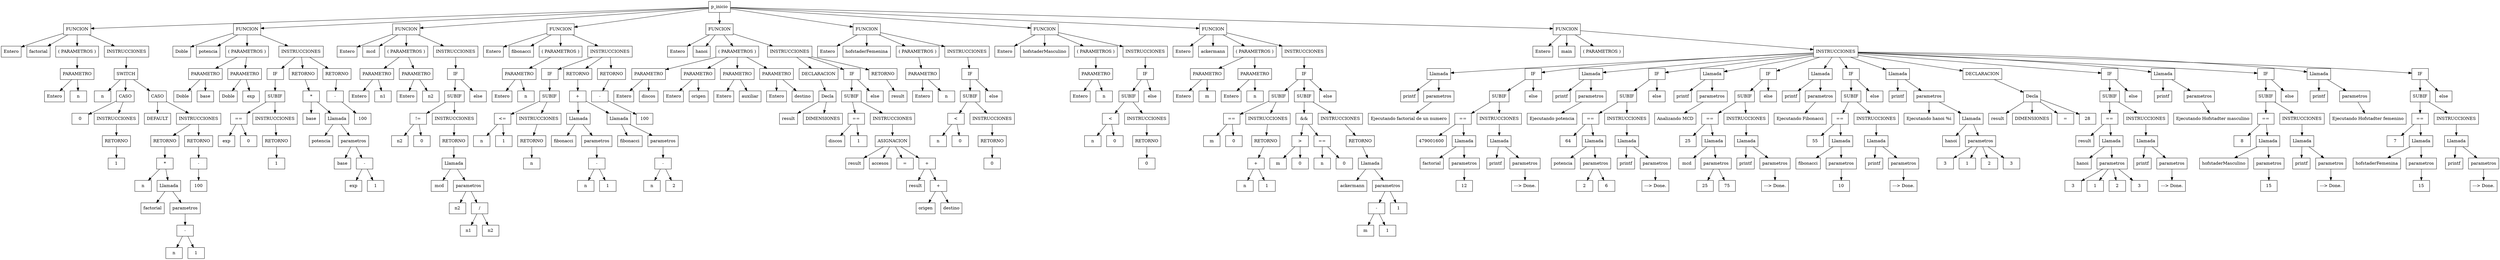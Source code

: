 digraph Q { 
  node [shape=record];
node53[label="FUNCION"];
p_inicio ->node53;
node54[label="Entero"];
node53 -> node54;
node55[label="factorial"];
node53 -> node55;
node56[label="( PARAMETROS )"];
node53 -> node56;
node0[label="PARAMETRO"];
node56 -> node0;
node1[label="Entero"];
node0 -> node1;
node2[label="n"];
node0 -> node2;
node57[label="{ INSTRUCCIONES }"];
node53 -> node57;
node48[label="SWITCH"];
node57 -> node48;
node3[label="n"];
node48 -> node3;
node11[label="CASO"];
node48 -> node11;
node4[label="0"];
node11 -> node4;
node13[label="INSTRUCCIONES"];
node11 -> node13;
node6[label="RETORNO"];
node13 -> node6;
node5[label="1"];
node6 -> node5;
node43[label="CASO"];
node48 -> node43;
node44[label="DEFAULT"];
node43 -> node44;
node45[label="INSTRUCCIONES"];
node43 -> node45;
node27[label="RETORNO"];
node45 -> node27;
node26[label="*"];
node27 -> node26;
node16[label="n"];
node26 -> node16;
node20[label="Llamada"];
node26 -> node20;
node21[label="factorial"];
node20 -> node21;
node22[label="parametros"];
node20 -> node22;
node19[label="-"];
node22 -> node19;
node17[label="n"];
node19 -> node17;
node18[label="1"];
node19 -> node18;
node38[label="RETORNO"];
node45 -> node38;
node33[label="-"];
node38 -> node33;
node32[label="100"];
node33 -> node32;
node113[label="FUNCION"];
p_inicio ->node113;
node114[label="Doble"];
node113 -> node114;
node115[label="potencia"];
node113 -> node115;
node116[label="( PARAMETROS )"];
node113 -> node116;
node58[label="PARAMETRO"];
node116 -> node58;
node59[label="Doble"];
node58 -> node59;
node60[label="base"];
node58 -> node60;
node61[label="PARAMETRO"];
node116 -> node61;
node62[label="Doble"];
node61 -> node62;
node63[label="exp"];
node61 -> node63;
node117[label="{ INSTRUCCIONES }"];
node113 -> node117;
node79[label="IF"];
node117 -> node79;
node73[label="SUBIF"];
node79 -> node73;
node66[label="=="];
node73 -> node66;
node64[label="exp"];
node66 -> node64;
node65[label="0"];
node66 -> node65;
node74[label="INSTRUCCIONES"];
node73 -> node74;
node68[label="RETORNO"];
node74 -> node68;
node67[label="1"];
node68 -> node67;
node97[label="RETORNO"];
node117 -> node97;
node96[label="*"];
node97 -> node96;
node85[label="base"];
node96 -> node85;
node90[label="Llamada"];
node96 -> node90;
node91[label="potencia"];
node90 -> node91;
node92[label="parametros"];
node90 -> node92;
node86[label="base"];
node92 -> node86;
node89[label="-"];
node92 -> node89;
node87[label="exp"];
node89 -> node87;
node88[label="1"];
node89 -> node88;
node108[label="RETORNO"];
node117 -> node108;
node103[label="-"];
node108 -> node103;
node102[label="100"];
node103 -> node102;
node160[label="FUNCION"];
p_inicio ->node160;
node161[label="Entero"];
node160 -> node161;
node162[label="mcd"];
node160 -> node162;
node163[label="( PARAMETROS )"];
node160 -> node163;
node118[label="PARAMETRO"];
node163 -> node118;
node119[label="Entero"];
node118 -> node119;
node120[label="n1"];
node118 -> node120;
node121[label="PARAMETRO"];
node163 -> node121;
node122[label="Entero"];
node121 -> node122;
node123[label="n2"];
node121 -> node123;
node164[label="{ INSTRUCCIONES }"];
node160 -> node164;
node154[label="IF"];
node164 -> node154;
node142[label="SUBIF"];
node154 -> node142;
node126[label="!="];
node142 -> node126;
node124[label="n2"];
node126 -> node124;
node125[label="0"];
node126 -> node125;
node143[label="INSTRUCCIONES"];
node142 -> node143;
node137[label="RETORNO"];
node143 -> node137;
node131[label="Llamada"];
node137 -> node131;
node132[label="mcd"];
node131 -> node132;
node133[label="parametros"];
node131 -> node133;
node127[label="n2"];
node133 -> node127;
node130[label="/"];
node133 -> node130;
node128[label="n1"];
node130 -> node128;
node129[label="n2"];
node130 -> node129;
node155[label="else"];
node154 -> node155;
node224[label="FUNCION"];
p_inicio ->node224;
node225[label="Entero"];
node224 -> node225;
node226[label="fibonacci"];
node224 -> node226;
node227[label="( PARAMETROS )"];
node224 -> node227;
node165[label="PARAMETRO"];
node227 -> node165;
node166[label="Entero"];
node165 -> node166;
node167[label="n"];
node165 -> node167;
node228[label="{ INSTRUCCIONES }"];
node224 -> node228;
node183[label="IF"];
node228 -> node183;
node177[label="SUBIF"];
node183 -> node177;
node170[label="\<="];
node177 -> node170;
node168[label="n"];
node170 -> node168;
node169[label="1"];
node170 -> node169;
node178[label="INSTRUCCIONES"];
node177 -> node178;
node172[label="RETORNO"];
node178 -> node172;
node171[label="n"];
node172 -> node171;
node208[label="RETORNO"];
node228 -> node208;
node207[label="+"];
node208 -> node207;
node192[label="Llamada"];
node207 -> node192;
node193[label="fibonacci"];
node192 -> node193;
node194[label="parametros"];
node192 -> node194;
node191[label="-"];
node194 -> node191;
node189[label="n"];
node191 -> node189;
node190[label="1"];
node191 -> node190;
node201[label="Llamada"];
node207 -> node201;
node202[label="fibonacci"];
node201 -> node202;
node203[label="parametros"];
node201 -> node203;
node200[label="-"];
node203 -> node200;
node198[label="n"];
node200 -> node198;
node199[label="2"];
node200 -> node199;
node219[label="RETORNO"];
node228 -> node219;
node214[label="-"];
node219 -> node214;
node213[label="100"];
node214 -> node213;
node333[label="FUNCION"];
p_inicio ->node333;
node334[label="Entero"];
node333 -> node334;
node335[label="hanoi"];
node333 -> node335;
node336[label="( PARAMETROS )"];
node333 -> node336;
node229[label="PARAMETRO"];
node336 -> node229;
node230[label="Entero"];
node229 -> node230;
node231[label="discos"];
node229 -> node231;
node232[label="PARAMETRO"];
node336 -> node232;
node233[label="Entero"];
node232 -> node233;
node234[label="origen"];
node232 -> node234;
node235[label="PARAMETRO"];
node336 -> node235;
node236[label="Entero"];
node235 -> node236;
node237[label="auxiliar"];
node235 -> node237;
node238[label="PARAMETRO"];
node336 -> node238;
node239[label="Entero"];
node238 -> node239;
node240[label="destino"];
node238 -> node240;
node337[label="{ INSTRUCCIONES }"];
node333 -> node337;
node245[label="DECLARACION"];
node337 -> node245;
node241[label="Decla"];
node245 -> node241;
node242[label="result"];
node241 -> node242;
node243[label="DIMENSIONES"];
node241 -> node243;
node321[label="IF"];
node337 -> node321;
node265[label="SUBIF"];
node321 -> node265;
node250[label="=="];
node265 -> node250;
node248[label="discos"];
node250 -> node248;
node249[label="1"];
node250 -> node249;
node266[label="INSTRUCCIONES"];
node265 -> node266;
node261[label="ASIGNACION"];
node266 -> node261;
node262[label="result"];
node261 -> node262;
node263[label="accesos"];
node261 -> node263;
node264[label="="];
node261 -> node264;
node260[label="+"];
node261 -> node260;
node251[label="result"];
node260 -> node251;
node254[label="+"];
node260 -> node254;
node252[label="origen"];
node254 -> node252;
node253[label="destino"];
node254 -> node253;
node322[label="else"];
node321 -> node322;
node328[label="RETORNO"];
node337 -> node328;
node327[label="result"];
node328 -> node327;
node410[label="FUNCION"];
p_inicio ->node410;
node411[label="Entero"];
node410 -> node411;
node412[label="hofstaderFemenina"];
node410 -> node412;
node413[label="( PARAMETROS )"];
node410 -> node413;
node338[label="PARAMETRO"];
node413 -> node338;
node339[label="Entero"];
node338 -> node339;
node340[label="n"];
node338 -> node340;
node414[label="{ INSTRUCCIONES }"];
node410 -> node414;
node404[label="IF"];
node414 -> node404;
node350[label="SUBIF"];
node404 -> node350;
node343[label="\<"];
node350 -> node343;
node341[label="n"];
node343 -> node341;
node342[label="0"];
node343 -> node342;
node351[label="INSTRUCCIONES"];
node350 -> node351;
node345[label="RETORNO"];
node351 -> node345;
node344[label="0"];
node345 -> node344;
node405[label="else"];
node404 -> node405;
node487[label="FUNCION"];
p_inicio ->node487;
node488[label="Entero"];
node487 -> node488;
node489[label="hofstaderMasculino"];
node487 -> node489;
node490[label="( PARAMETROS )"];
node487 -> node490;
node415[label="PARAMETRO"];
node490 -> node415;
node416[label="Entero"];
node415 -> node416;
node417[label="n"];
node415 -> node417;
node491[label="{ INSTRUCCIONES }"];
node487 -> node491;
node481[label="IF"];
node491 -> node481;
node427[label="SUBIF"];
node481 -> node427;
node420[label="\<"];
node427 -> node420;
node418[label="n"];
node420 -> node418;
node419[label="0"];
node420 -> node419;
node428[label="INSTRUCCIONES"];
node427 -> node428;
node422[label="RETORNO"];
node428 -> node422;
node421[label="0"];
node422 -> node421;
node482[label="else"];
node481 -> node482;
node578[label="FUNCION"];
p_inicio ->node578;
node579[label="Entero"];
node578 -> node579;
node580[label="ackermann"];
node578 -> node580;
node581[label="( PARAMETROS )"];
node578 -> node581;
node492[label="PARAMETRO"];
node581 -> node492;
node493[label="Entero"];
node492 -> node493;
node494[label="m"];
node492 -> node494;
node495[label="PARAMETRO"];
node581 -> node495;
node496[label="Entero"];
node495 -> node496;
node497[label="n"];
node495 -> node497;
node582[label="{ INSTRUCCIONES }"];
node578 -> node582;
node572[label="IF"];
node582 -> node572;
node514[label="SUBIF"];
node572 -> node514;
node500[label="=="];
node514 -> node500;
node498[label="m"];
node500 -> node498;
node499[label="0"];
node500 -> node499;
node515[label="INSTRUCCIONES"];
node514 -> node515;
node509[label="RETORNO"];
node515 -> node509;
node503[label="+"];
node509 -> node503;
node501[label="n"];
node503 -> node501;
node502[label="1"];
node503 -> node502;
node542[label="SUBIF"];
node572 -> node542;
node526[label="&&"];
node542 -> node526;
node522[label="\>"];
node526 -> node522;
node520[label="m"];
node522 -> node520;
node521[label="0"];
node522 -> node521;
node525[label="=="];
node526 -> node525;
node523[label="n"];
node525 -> node523;
node524[label="0"];
node525 -> node524;
node543[label="INSTRUCCIONES"];
node542 -> node543;
node537[label="RETORNO"];
node543 -> node537;
node531[label="Llamada"];
node537 -> node531;
node532[label="ackermann"];
node531 -> node532;
node533[label="parametros"];
node531 -> node533;
node529[label="-"];
node533 -> node529;
node527[label="m"];
node529 -> node527;
node528[label="1"];
node529 -> node528;
node530[label="1"];
node533 -> node530;
node573[label="else"];
node572 -> node573;
node900[label="FUNCION"];
p_inicio ->node900;
node901[label="Entero"];
node900 -> node901;
node902[label="main"];
node900 -> node902;
node903[label="( PARAMETROS )"];
node900 -> node903;
node904[label="{ INSTRUCCIONES }"];
node900 -> node904;
node584[label="Llamada"];
node904 -> node584;
node585[label="printf"];
node584 -> node585;
node586[label="parametros"];
node584 -> node586;
node583[label="Ejecutando factorial de un numero\n"];
node586 -> node583;
node619[label="IF"];
node904 -> node619;
node606[label="SUBIF"];
node619 -> node606;
node598[label="=="];
node606 -> node598;
node590[label="479001600"];
node598 -> node590;
node592[label="Llamada"];
node598 -> node592;
node593[label="factorial"];
node592 -> node593;
node594[label="parametros"];
node592 -> node594;
node591[label="12"];
node594 -> node591;
node607[label="INSTRUCCIONES"];
node606 -> node607;
node600[label="Llamada"];
node607 -> node600;
node601[label="printf"];
node600 -> node601;
node602[label="parametros"];
node600 -> node602;
node599[label="---\> Done.\n"];
node602 -> node599;
node620[label="else"];
node619 -> node620;
node626[label="Llamada"];
node904 -> node626;
node627[label="printf"];
node626 -> node627;
node628[label="parametros"];
node626 -> node628;
node625[label="Ejecutando potencia\n"];
node628 -> node625;
node662[label="IF"];
node904 -> node662;
node649[label="SUBIF"];
node662 -> node649;
node641[label="=="];
node649 -> node641;
node632[label="64"];
node641 -> node632;
node635[label="Llamada"];
node641 -> node635;
node636[label="potencia"];
node635 -> node636;
node637[label="parametros"];
node635 -> node637;
node633[label="2"];
node637 -> node633;
node634[label="6"];
node637 -> node634;
node650[label="INSTRUCCIONES"];
node649 -> node650;
node643[label="Llamada"];
node650 -> node643;
node644[label="printf"];
node643 -> node644;
node645[label="parametros"];
node643 -> node645;
node642[label="---\> Done.\n"];
node645 -> node642;
node663[label="else"];
node662 -> node663;
node669[label="Llamada"];
node904 -> node669;
node670[label="printf"];
node669 -> node670;
node671[label="parametros"];
node669 -> node671;
node668[label="Analizando MCD\n"];
node671 -> node668;
node705[label="IF"];
node904 -> node705;
node692[label="SUBIF"];
node705 -> node692;
node684[label="=="];
node692 -> node684;
node675[label="25"];
node684 -> node675;
node678[label="Llamada"];
node684 -> node678;
node679[label="mcd"];
node678 -> node679;
node680[label="parametros"];
node678 -> node680;
node676[label="25"];
node680 -> node676;
node677[label="75"];
node680 -> node677;
node693[label="INSTRUCCIONES"];
node692 -> node693;
node686[label="Llamada"];
node693 -> node686;
node687[label="printf"];
node686 -> node687;
node688[label="parametros"];
node686 -> node688;
node685[label="---\> Done.\n"];
node688 -> node685;
node706[label="else"];
node705 -> node706;
node712[label="Llamada"];
node904 -> node712;
node713[label="printf"];
node712 -> node713;
node714[label="parametros"];
node712 -> node714;
node711[label="Ejecutando Fibonacci\n"];
node714 -> node711;
node747[label="IF"];
node904 -> node747;
node734[label="SUBIF"];
node747 -> node734;
node726[label="=="];
node734 -> node726;
node718[label="55"];
node726 -> node718;
node720[label="Llamada"];
node726 -> node720;
node721[label="fibonacci"];
node720 -> node721;
node722[label="parametros"];
node720 -> node722;
node719[label="10"];
node722 -> node719;
node735[label="INSTRUCCIONES"];
node734 -> node735;
node728[label="Llamada"];
node735 -> node728;
node729[label="printf"];
node728 -> node729;
node730[label="parametros"];
node728 -> node730;
node727[label="---\> Done.\n"];
node730 -> node727;
node748[label="else"];
node747 -> node748;
node764[label="Llamada"];
node904 -> node764;
node765[label="printf"];
node764 -> node765;
node766[label="parametros"];
node764 -> node766;
node753[label="Ejecutando hanoi %i\n"];
node766 -> node753;
node758[label="Llamada"];
node766 -> node758;
node759[label="hanoi"];
node758 -> node759;
node760[label="parametros"];
node758 -> node760;
node754[label="3"];
node760 -> node754;
node755[label="1"];
node760 -> node755;
node756[label="2"];
node760 -> node756;
node757[label="3"];
node760 -> node757;
node775[label="DECLARACION"];
node904 -> node775;
node771[label="Decla"];
node775 -> node771;
node772[label="result"];
node771 -> node772;
node773[label="DIMENSIONES"];
node771 -> node773;
node774[label="="];
node771 -> node774;
node770[label="28"];
node771 -> node770;
node810[label="IF"];
node904 -> node810;
node797[label="SUBIF"];
node810 -> node797;
node789[label="=="];
node797 -> node789;
node778[label="result"];
node789 -> node778;
node783[label="Llamada"];
node789 -> node783;
node784[label="hanoi"];
node783 -> node784;
node785[label="parametros"];
node783 -> node785;
node779[label="3"];
node785 -> node779;
node780[label="1"];
node785 -> node780;
node781[label="2"];
node785 -> node781;
node782[label="3"];
node785 -> node782;
node798[label="INSTRUCCIONES"];
node797 -> node798;
node791[label="Llamada"];
node798 -> node791;
node792[label="printf"];
node791 -> node792;
node793[label="parametros"];
node791 -> node793;
node790[label="---\> Done.\n"];
node793 -> node790;
node811[label="else"];
node810 -> node811;
node817[label="Llamada"];
node904 -> node817;
node818[label="printf"];
node817 -> node818;
node819[label="parametros"];
node817 -> node819;
node816[label="Ejecutando Hofstadter masculino\n"];
node819 -> node816;
node852[label="IF"];
node904 -> node852;
node839[label="SUBIF"];
node852 -> node839;
node831[label="=="];
node839 -> node831;
node823[label="8"];
node831 -> node823;
node825[label="Llamada"];
node831 -> node825;
node826[label="hofstaderMasculino"];
node825 -> node826;
node827[label="parametros"];
node825 -> node827;
node824[label="15"];
node827 -> node824;
node840[label="INSTRUCCIONES"];
node839 -> node840;
node833[label="Llamada"];
node840 -> node833;
node834[label="printf"];
node833 -> node834;
node835[label="parametros"];
node833 -> node835;
node832[label="---\> Done.\n"];
node835 -> node832;
node853[label="else"];
node852 -> node853;
node859[label="Llamada"];
node904 -> node859;
node860[label="printf"];
node859 -> node860;
node861[label="parametros"];
node859 -> node861;
node858[label="Ejecutando Hofstadter femenino\n"];
node861 -> node858;
node894[label="IF"];
node904 -> node894;
node881[label="SUBIF"];
node894 -> node881;
node873[label="=="];
node881 -> node873;
node865[label="7"];
node873 -> node865;
node867[label="Llamada"];
node873 -> node867;
node868[label="hofstaderFemenina"];
node867 -> node868;
node869[label="parametros"];
node867 -> node869;
node866[label="15"];
node869 -> node866;
node882[label="INSTRUCCIONES"];
node881 -> node882;
node875[label="Llamada"];
node882 -> node875;
node876[label="printf"];
node875 -> node876;
node877[label="parametros"];
node875 -> node877;
node874[label="---\> Done.\n"];
node877 -> node874;
node895[label="else"];
node894 -> node895;

}